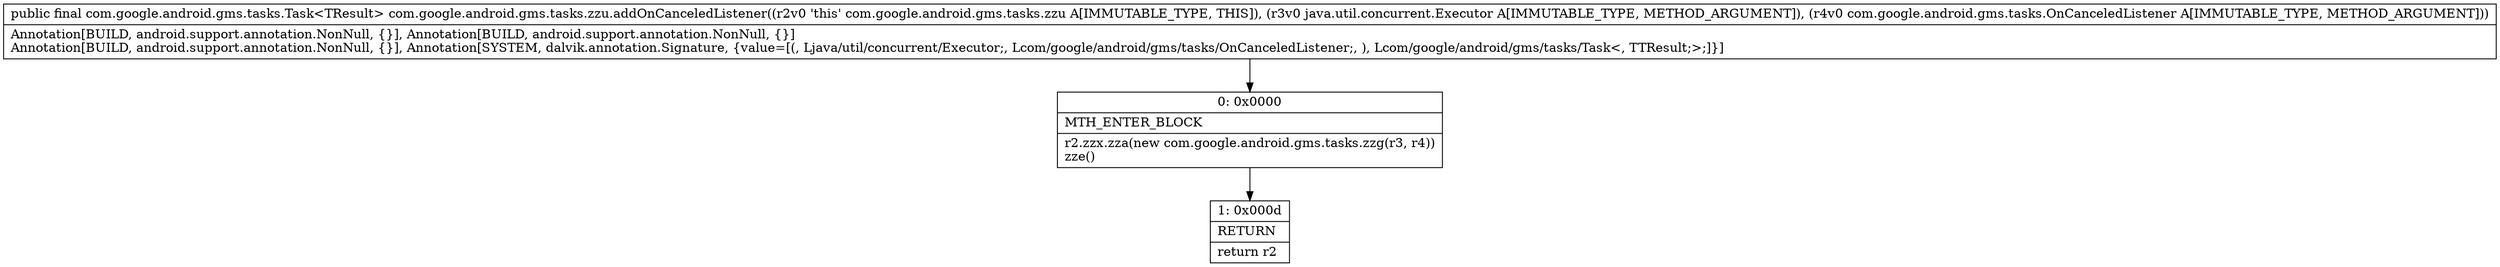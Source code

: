 digraph "CFG forcom.google.android.gms.tasks.zzu.addOnCanceledListener(Ljava\/util\/concurrent\/Executor;Lcom\/google\/android\/gms\/tasks\/OnCanceledListener;)Lcom\/google\/android\/gms\/tasks\/Task;" {
Node_0 [shape=record,label="{0\:\ 0x0000|MTH_ENTER_BLOCK\l|r2.zzx.zza(new com.google.android.gms.tasks.zzg(r3, r4))\lzze()\l}"];
Node_1 [shape=record,label="{1\:\ 0x000d|RETURN\l|return r2\l}"];
MethodNode[shape=record,label="{public final com.google.android.gms.tasks.Task\<TResult\> com.google.android.gms.tasks.zzu.addOnCanceledListener((r2v0 'this' com.google.android.gms.tasks.zzu A[IMMUTABLE_TYPE, THIS]), (r3v0 java.util.concurrent.Executor A[IMMUTABLE_TYPE, METHOD_ARGUMENT]), (r4v0 com.google.android.gms.tasks.OnCanceledListener A[IMMUTABLE_TYPE, METHOD_ARGUMENT]))  | Annotation[BUILD, android.support.annotation.NonNull, \{\}], Annotation[BUILD, android.support.annotation.NonNull, \{\}]\lAnnotation[BUILD, android.support.annotation.NonNull, \{\}], Annotation[SYSTEM, dalvik.annotation.Signature, \{value=[(, Ljava\/util\/concurrent\/Executor;, Lcom\/google\/android\/gms\/tasks\/OnCanceledListener;, ), Lcom\/google\/android\/gms\/tasks\/Task\<, TTResult;\>;]\}]\l}"];
MethodNode -> Node_0;
Node_0 -> Node_1;
}

